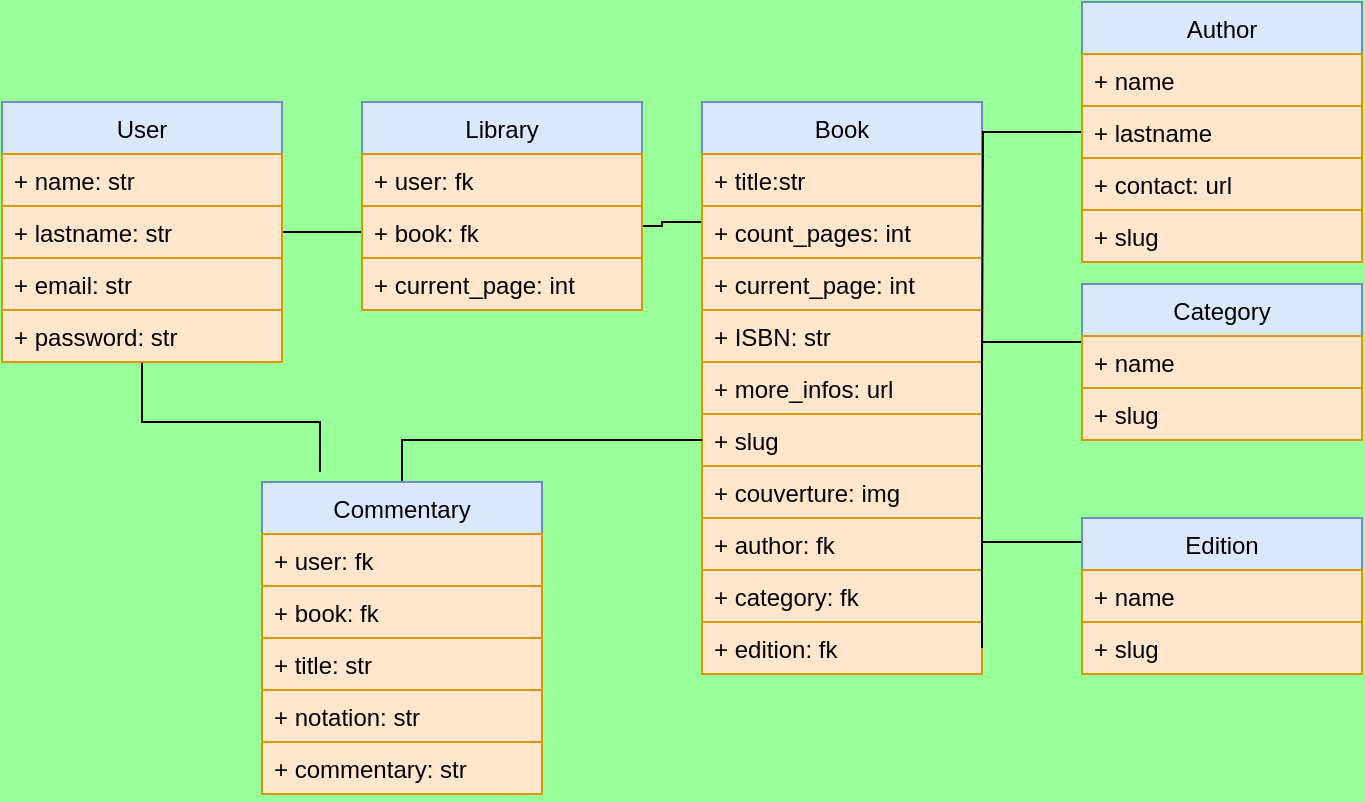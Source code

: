 <mxfile version="17.2.4" type="device"><diagram id="jw75CQpsn83hRO4EYYG2" name="Page-1"><mxGraphModel dx="868" dy="553" grid="1" gridSize="10" guides="1" tooltips="1" connect="1" arrows="1" fold="1" page="1" pageScale="1" pageWidth="827" pageHeight="1169" background="#99FF99" math="0" shadow="0"><root><mxCell id="0"/><mxCell id="1" parent="0"/><mxCell id="OvlJ1zPJnb34zydj4epL-12" style="edgeStyle=orthogonalEdgeStyle;rounded=0;orthogonalLoop=1;jettySize=auto;html=1;entryX=0;entryY=0.5;entryDx=0;entryDy=0;endArrow=none;endFill=0;" edge="1" parent="1" source="WjOVuIS_C_xh7FMgEXNU-1" target="OvlJ1zPJnb34zydj4epL-9"><mxGeometry relative="1" as="geometry"/></mxCell><mxCell id="OvlJ1zPJnb34zydj4epL-14" style="edgeStyle=orthogonalEdgeStyle;rounded=0;orthogonalLoop=1;jettySize=auto;html=1;entryX=0.207;entryY=-0.038;entryDx=0;entryDy=0;entryPerimeter=0;endArrow=none;endFill=0;" edge="1" parent="1" source="WjOVuIS_C_xh7FMgEXNU-1" target="OvlJ1zPJnb34zydj4epL-1"><mxGeometry relative="1" as="geometry"/></mxCell><mxCell id="WjOVuIS_C_xh7FMgEXNU-1" value="User" style="swimlane;fontStyle=0;childLayout=stackLayout;horizontal=1;startSize=26;fillColor=#dae8fc;horizontalStack=0;resizeParent=1;resizeParentMax=0;resizeLast=0;collapsible=1;marginBottom=0;labelBackgroundColor=none;strokeColor=#6c8ebf;" parent="1" vertex="1"><mxGeometry x="50" y="120" width="140" height="130" as="geometry"/></mxCell><mxCell id="WjOVuIS_C_xh7FMgEXNU-2" value="+ name: str" style="text;strokeColor=#d79b00;fillColor=#ffe6cc;align=left;verticalAlign=top;spacingLeft=4;spacingRight=4;overflow=hidden;rotatable=0;points=[[0,0.5],[1,0.5]];portConstraint=eastwest;" parent="WjOVuIS_C_xh7FMgEXNU-1" vertex="1"><mxGeometry y="26" width="140" height="26" as="geometry"/></mxCell><mxCell id="WjOVuIS_C_xh7FMgEXNU-3" value="+ lastname: str" style="text;strokeColor=#d79b00;fillColor=#ffe6cc;align=left;verticalAlign=top;spacingLeft=4;spacingRight=4;overflow=hidden;rotatable=0;points=[[0,0.5],[1,0.5]];portConstraint=eastwest;" parent="WjOVuIS_C_xh7FMgEXNU-1" vertex="1"><mxGeometry y="52" width="140" height="26" as="geometry"/></mxCell><mxCell id="WjOVuIS_C_xh7FMgEXNU-4" value="+ email: str" style="text;strokeColor=#d79b00;fillColor=#ffe6cc;align=left;verticalAlign=top;spacingLeft=4;spacingRight=4;overflow=hidden;rotatable=0;points=[[0,0.5],[1,0.5]];portConstraint=eastwest;" parent="WjOVuIS_C_xh7FMgEXNU-1" vertex="1"><mxGeometry y="78" width="140" height="26" as="geometry"/></mxCell><mxCell id="h6KIVcUZBPLd6REYuN6b-1" value="+ password: str" style="text;strokeColor=#d79b00;fillColor=#ffe6cc;align=left;verticalAlign=top;spacingLeft=4;spacingRight=4;overflow=hidden;rotatable=0;points=[[0,0.5],[1,0.5]];portConstraint=eastwest;" parent="WjOVuIS_C_xh7FMgEXNU-1" vertex="1"><mxGeometry y="104" width="140" height="26" as="geometry"/></mxCell><mxCell id="OvlJ1zPJnb34zydj4epL-13" style="edgeStyle=orthogonalEdgeStyle;rounded=0;orthogonalLoop=1;jettySize=auto;html=1;entryX=1;entryY=0.5;entryDx=0;entryDy=0;endArrow=none;endFill=0;" edge="1" parent="1" source="h6KIVcUZBPLd6REYuN6b-2" target="OvlJ1zPJnb34zydj4epL-7"><mxGeometry relative="1" as="geometry"><Array as="points"><mxPoint x="380" y="180"/><mxPoint x="380" y="182"/><mxPoint x="370" y="182"/></Array></mxGeometry></mxCell><mxCell id="h6KIVcUZBPLd6REYuN6b-2" value="Book" style="swimlane;fontStyle=0;childLayout=stackLayout;horizontal=1;startSize=26;fillColor=#dae8fc;horizontalStack=0;resizeParent=1;resizeParentMax=0;resizeLast=0;collapsible=1;marginBottom=0;strokeColor=#6c8ebf;" parent="1" vertex="1"><mxGeometry x="400" y="120" width="140" height="286" as="geometry"><mxRectangle x="400" y="160" width="60" height="120" as="alternateBounds"/></mxGeometry></mxCell><mxCell id="h6KIVcUZBPLd6REYuN6b-3" value="+ title:str" style="text;strokeColor=#d79b00;fillColor=#ffe6cc;align=left;verticalAlign=top;spacingLeft=4;spacingRight=4;overflow=hidden;rotatable=0;points=[[0,0.5],[1,0.5]];portConstraint=eastwest;" parent="h6KIVcUZBPLd6REYuN6b-2" vertex="1"><mxGeometry y="26" width="140" height="26" as="geometry"/></mxCell><mxCell id="h6KIVcUZBPLd6REYuN6b-4" value="+ count_pages: int" style="text;strokeColor=#d79b00;fillColor=#ffe6cc;align=left;verticalAlign=top;spacingLeft=4;spacingRight=4;overflow=hidden;rotatable=0;points=[[0,0.5],[1,0.5]];portConstraint=eastwest;" parent="h6KIVcUZBPLd6REYuN6b-2" vertex="1"><mxGeometry y="52" width="140" height="26" as="geometry"/></mxCell><mxCell id="-TG6Y20_GTpXQI4OTh_4-6" value="+ current_page: int" style="text;strokeColor=#d79b00;fillColor=#ffe6cc;align=left;verticalAlign=top;spacingLeft=4;spacingRight=4;overflow=hidden;rotatable=0;points=[[0,0.5],[1,0.5]];portConstraint=eastwest;" parent="h6KIVcUZBPLd6REYuN6b-2" vertex="1"><mxGeometry y="78" width="140" height="26" as="geometry"/></mxCell><mxCell id="-TG6Y20_GTpXQI4OTh_4-5" value="+ ISBN: str" style="text;strokeColor=#d79b00;fillColor=#ffe6cc;align=left;verticalAlign=top;spacingLeft=4;spacingRight=4;overflow=hidden;rotatable=0;points=[[0,0.5],[1,0.5]];portConstraint=eastwest;" parent="h6KIVcUZBPLd6REYuN6b-2" vertex="1"><mxGeometry y="104" width="140" height="26" as="geometry"/></mxCell><mxCell id="-TG6Y20_GTpXQI4OTh_4-7" value="+ more_infos: url" style="text;strokeColor=#d79b00;fillColor=#ffe6cc;align=left;verticalAlign=top;spacingLeft=4;spacingRight=4;overflow=hidden;rotatable=0;points=[[0,0.5],[1,0.5]];portConstraint=eastwest;" parent="h6KIVcUZBPLd6REYuN6b-2" vertex="1"><mxGeometry y="130" width="140" height="26" as="geometry"/></mxCell><mxCell id="h6KIVcUZBPLd6REYuN6b-16" value="+ slug" style="text;strokeColor=#d79b00;fillColor=#ffe6cc;align=left;verticalAlign=top;spacingLeft=4;spacingRight=4;overflow=hidden;rotatable=0;points=[[0,0.5],[1,0.5]];portConstraint=eastwest;" parent="h6KIVcUZBPLd6REYuN6b-2" vertex="1"><mxGeometry y="156" width="140" height="26" as="geometry"/></mxCell><mxCell id="h6KIVcUZBPLd6REYuN6b-17" value="+ couverture: img" style="text;strokeColor=#d79b00;fillColor=#ffe6cc;align=left;verticalAlign=top;spacingLeft=4;spacingRight=4;overflow=hidden;rotatable=0;points=[[0,0.5],[1,0.5]];portConstraint=eastwest;" parent="h6KIVcUZBPLd6REYuN6b-2" vertex="1"><mxGeometry y="182" width="140" height="26" as="geometry"/></mxCell><mxCell id="h6KIVcUZBPLd6REYuN6b-5" value="+ author: fk" style="text;strokeColor=#d79b00;fillColor=#ffe6cc;align=left;verticalAlign=top;spacingLeft=4;spacingRight=4;overflow=hidden;rotatable=0;points=[[0,0.5],[1,0.5]];portConstraint=eastwest;" parent="h6KIVcUZBPLd6REYuN6b-2" vertex="1"><mxGeometry y="208" width="140" height="26" as="geometry"/></mxCell><mxCell id="h6KIVcUZBPLd6REYuN6b-6" value="+ category: fk" style="text;strokeColor=#d79b00;fillColor=#ffe6cc;align=left;verticalAlign=top;spacingLeft=4;spacingRight=4;overflow=hidden;rotatable=0;points=[[0,0.5],[1,0.5]];portConstraint=eastwest;" parent="h6KIVcUZBPLd6REYuN6b-2" vertex="1"><mxGeometry y="234" width="140" height="26" as="geometry"/></mxCell><mxCell id="h6KIVcUZBPLd6REYuN6b-21" value="+ edition: fk" style="text;strokeColor=#d79b00;fillColor=#ffe6cc;align=left;verticalAlign=top;spacingLeft=4;spacingRight=4;overflow=hidden;rotatable=0;points=[[0,0.5],[1,0.5]];portConstraint=eastwest;" parent="h6KIVcUZBPLd6REYuN6b-2" vertex="1"><mxGeometry y="260" width="140" height="26" as="geometry"/></mxCell><mxCell id="h6KIVcUZBPLd6REYuN6b-19" style="edgeStyle=orthogonalEdgeStyle;rounded=0;orthogonalLoop=1;jettySize=auto;html=1;endArrow=none;endFill=0;" parent="1" source="h6KIVcUZBPLd6REYuN6b-7" edge="1"><mxGeometry relative="1" as="geometry"><mxPoint x="540" y="250" as="targetPoint"/></mxGeometry></mxCell><mxCell id="h6KIVcUZBPLd6REYuN6b-7" value="Author" style="swimlane;fontStyle=0;childLayout=stackLayout;horizontal=1;startSize=26;fillColor=#dae8fc;horizontalStack=0;resizeParent=1;resizeParentMax=0;resizeLast=0;collapsible=1;marginBottom=0;strokeColor=#6c8ebf;" parent="1" vertex="1"><mxGeometry x="590" y="70" width="140" height="130" as="geometry"/></mxCell><mxCell id="h6KIVcUZBPLd6REYuN6b-8" value="+ name" style="text;strokeColor=#d79b00;fillColor=#ffe6cc;align=left;verticalAlign=top;spacingLeft=4;spacingRight=4;overflow=hidden;rotatable=0;points=[[0,0.5],[1,0.5]];portConstraint=eastwest;" parent="h6KIVcUZBPLd6REYuN6b-7" vertex="1"><mxGeometry y="26" width="140" height="26" as="geometry"/></mxCell><mxCell id="h6KIVcUZBPLd6REYuN6b-9" value="+ lastname" style="text;strokeColor=#d79b00;fillColor=#ffe6cc;align=left;verticalAlign=top;spacingLeft=4;spacingRight=4;overflow=hidden;rotatable=0;points=[[0,0.5],[1,0.5]];portConstraint=eastwest;" parent="h6KIVcUZBPLd6REYuN6b-7" vertex="1"><mxGeometry y="52" width="140" height="26" as="geometry"/></mxCell><mxCell id="h6KIVcUZBPLd6REYuN6b-10" value="+ contact: url" style="text;strokeColor=#d79b00;fillColor=#ffe6cc;align=left;verticalAlign=top;spacingLeft=4;spacingRight=4;overflow=hidden;rotatable=0;points=[[0,0.5],[1,0.5]];portConstraint=eastwest;" parent="h6KIVcUZBPLd6REYuN6b-7" vertex="1"><mxGeometry y="78" width="140" height="26" as="geometry"/></mxCell><mxCell id="-TG6Y20_GTpXQI4OTh_4-2" value="+ slug" style="text;strokeColor=#d79b00;fillColor=#ffe6cc;align=left;verticalAlign=top;spacingLeft=4;spacingRight=4;overflow=hidden;rotatable=0;points=[[0,0.5],[1,0.5]];portConstraint=eastwest;" parent="h6KIVcUZBPLd6REYuN6b-7" vertex="1"><mxGeometry y="104" width="140" height="26" as="geometry"/></mxCell><mxCell id="h6KIVcUZBPLd6REYuN6b-20" style="edgeStyle=orthogonalEdgeStyle;rounded=0;orthogonalLoop=1;jettySize=auto;html=1;entryX=1;entryY=0.5;entryDx=0;entryDy=0;endArrow=none;endFill=0;" parent="1" source="h6KIVcUZBPLd6REYuN6b-12" target="h6KIVcUZBPLd6REYuN6b-6" edge="1"><mxGeometry relative="1" as="geometry"><Array as="points"><mxPoint x="540" y="240"/></Array></mxGeometry></mxCell><mxCell id="h6KIVcUZBPLd6REYuN6b-12" value="Category" style="swimlane;fontStyle=0;childLayout=stackLayout;horizontal=1;startSize=26;fillColor=#dae8fc;horizontalStack=0;resizeParent=1;resizeParentMax=0;resizeLast=0;collapsible=1;marginBottom=0;strokeColor=#6c8ebf;" parent="1" vertex="1"><mxGeometry x="590" y="211" width="140" height="78" as="geometry"/></mxCell><mxCell id="h6KIVcUZBPLd6REYuN6b-13" value="+ name" style="text;strokeColor=#d79b00;fillColor=#ffe6cc;align=left;verticalAlign=top;spacingLeft=4;spacingRight=4;overflow=hidden;rotatable=0;points=[[0,0.5],[1,0.5]];portConstraint=eastwest;" parent="h6KIVcUZBPLd6REYuN6b-12" vertex="1"><mxGeometry y="26" width="140" height="26" as="geometry"/></mxCell><mxCell id="-TG6Y20_GTpXQI4OTh_4-3" value="+ slug" style="text;strokeColor=#d79b00;fillColor=#ffe6cc;align=left;verticalAlign=top;spacingLeft=4;spacingRight=4;overflow=hidden;rotatable=0;points=[[0,0.5],[1,0.5]];portConstraint=eastwest;" parent="h6KIVcUZBPLd6REYuN6b-12" vertex="1"><mxGeometry y="52" width="140" height="26" as="geometry"/></mxCell><mxCell id="-TG6Y20_GTpXQI4OTh_4-1" style="edgeStyle=orthogonalEdgeStyle;rounded=0;orthogonalLoop=1;jettySize=auto;html=1;entryX=1;entryY=0.5;entryDx=0;entryDy=0;endArrow=none;endFill=0;" parent="1" source="h6KIVcUZBPLd6REYuN6b-22" target="h6KIVcUZBPLd6REYuN6b-21" edge="1"><mxGeometry relative="1" as="geometry"><Array as="points"><mxPoint x="540" y="340"/></Array></mxGeometry></mxCell><mxCell id="h6KIVcUZBPLd6REYuN6b-22" value="Edition" style="swimlane;fontStyle=0;childLayout=stackLayout;horizontal=1;startSize=26;fillColor=#dae8fc;horizontalStack=0;resizeParent=1;resizeParentMax=0;resizeLast=0;collapsible=1;marginBottom=0;strokeColor=#6c8ebf;" parent="1" vertex="1"><mxGeometry x="590" y="328" width="140" height="78" as="geometry"/></mxCell><mxCell id="h6KIVcUZBPLd6REYuN6b-23" value="+ name" style="text;strokeColor=#d79b00;fillColor=#ffe6cc;align=left;verticalAlign=top;spacingLeft=4;spacingRight=4;overflow=hidden;rotatable=0;points=[[0,0.5],[1,0.5]];portConstraint=eastwest;" parent="h6KIVcUZBPLd6REYuN6b-22" vertex="1"><mxGeometry y="26" width="140" height="26" as="geometry"/></mxCell><mxCell id="-TG6Y20_GTpXQI4OTh_4-4" value="+ slug" style="text;strokeColor=#d79b00;fillColor=#ffe6cc;align=left;verticalAlign=top;spacingLeft=4;spacingRight=4;overflow=hidden;rotatable=0;points=[[0,0.5],[1,0.5]];portConstraint=eastwest;" parent="h6KIVcUZBPLd6REYuN6b-22" vertex="1"><mxGeometry y="52" width="140" height="26" as="geometry"/></mxCell><mxCell id="OvlJ1zPJnb34zydj4epL-16" style="edgeStyle=orthogonalEdgeStyle;rounded=0;orthogonalLoop=1;jettySize=auto;html=1;entryX=0;entryY=0.5;entryDx=0;entryDy=0;endArrow=none;endFill=0;" edge="1" parent="1" source="OvlJ1zPJnb34zydj4epL-1" target="h6KIVcUZBPLd6REYuN6b-16"><mxGeometry relative="1" as="geometry"/></mxCell><mxCell id="OvlJ1zPJnb34zydj4epL-1" value="Commentary" style="swimlane;fontStyle=0;childLayout=stackLayout;horizontal=1;startSize=26;fillColor=#dae8fc;horizontalStack=0;resizeParent=1;resizeParentMax=0;resizeLast=0;collapsible=1;marginBottom=0;labelBackgroundColor=none;strokeColor=#6c8ebf;" vertex="1" parent="1"><mxGeometry x="180" y="310" width="140" height="130" as="geometry"/></mxCell><mxCell id="OvlJ1zPJnb34zydj4epL-2" value="+ user: fk" style="text;strokeColor=#d79b00;fillColor=#ffe6cc;align=left;verticalAlign=top;spacingLeft=4;spacingRight=4;overflow=hidden;rotatable=0;points=[[0,0.5],[1,0.5]];portConstraint=eastwest;" vertex="1" parent="OvlJ1zPJnb34zydj4epL-1"><mxGeometry y="26" width="140" height="26" as="geometry"/></mxCell><mxCell id="OvlJ1zPJnb34zydj4epL-3" value="+ book: fk" style="text;strokeColor=#d79b00;fillColor=#ffe6cc;align=left;verticalAlign=top;spacingLeft=4;spacingRight=4;overflow=hidden;rotatable=0;points=[[0,0.5],[1,0.5]];portConstraint=eastwest;" vertex="1" parent="OvlJ1zPJnb34zydj4epL-1"><mxGeometry y="52" width="140" height="26" as="geometry"/></mxCell><mxCell id="OvlJ1zPJnb34zydj4epL-4" value="+ title: str" style="text;strokeColor=#d79b00;fillColor=#ffe6cc;align=left;verticalAlign=top;spacingLeft=4;spacingRight=4;overflow=hidden;rotatable=0;points=[[0,0.5],[1,0.5]];portConstraint=eastwest;" vertex="1" parent="OvlJ1zPJnb34zydj4epL-1"><mxGeometry y="78" width="140" height="26" as="geometry"/></mxCell><mxCell id="OvlJ1zPJnb34zydj4epL-5" value="+ notation: str" style="text;strokeColor=#d79b00;fillColor=#ffe6cc;align=left;verticalAlign=top;spacingLeft=4;spacingRight=4;overflow=hidden;rotatable=0;points=[[0,0.5],[1,0.5]];portConstraint=eastwest;" vertex="1" parent="OvlJ1zPJnb34zydj4epL-1"><mxGeometry y="104" width="140" height="26" as="geometry"/></mxCell><mxCell id="OvlJ1zPJnb34zydj4epL-6" value="+ commentary: str" style="text;strokeColor=#d79b00;fillColor=#ffe6cc;align=left;verticalAlign=top;spacingLeft=4;spacingRight=4;overflow=hidden;rotatable=0;points=[[0,0.5],[1,0.5]];portConstraint=eastwest;" vertex="1" parent="1"><mxGeometry x="180" y="440" width="140" height="26" as="geometry"/></mxCell><mxCell id="OvlJ1zPJnb34zydj4epL-7" value="Library" style="swimlane;fontStyle=0;childLayout=stackLayout;horizontal=1;startSize=26;fillColor=#dae8fc;horizontalStack=0;resizeParent=1;resizeParentMax=0;resizeLast=0;collapsible=1;marginBottom=0;labelBackgroundColor=none;strokeColor=#6c8ebf;" vertex="1" parent="1"><mxGeometry x="230" y="120" width="140" height="104" as="geometry"/></mxCell><mxCell id="OvlJ1zPJnb34zydj4epL-8" value="+ user: fk" style="text;strokeColor=#d79b00;fillColor=#ffe6cc;align=left;verticalAlign=top;spacingLeft=4;spacingRight=4;overflow=hidden;rotatable=0;points=[[0,0.5],[1,0.5]];portConstraint=eastwest;" vertex="1" parent="OvlJ1zPJnb34zydj4epL-7"><mxGeometry y="26" width="140" height="26" as="geometry"/></mxCell><mxCell id="OvlJ1zPJnb34zydj4epL-9" value="+ book: fk" style="text;strokeColor=#d79b00;fillColor=#ffe6cc;align=left;verticalAlign=top;spacingLeft=4;spacingRight=4;overflow=hidden;rotatable=0;points=[[0,0.5],[1,0.5]];portConstraint=eastwest;" vertex="1" parent="OvlJ1zPJnb34zydj4epL-7"><mxGeometry y="52" width="140" height="26" as="geometry"/></mxCell><mxCell id="OvlJ1zPJnb34zydj4epL-10" value="+ current_page: int" style="text;strokeColor=#d79b00;fillColor=#ffe6cc;align=left;verticalAlign=top;spacingLeft=4;spacingRight=4;overflow=hidden;rotatable=0;points=[[0,0.5],[1,0.5]];portConstraint=eastwest;" vertex="1" parent="OvlJ1zPJnb34zydj4epL-7"><mxGeometry y="78" width="140" height="26" as="geometry"/></mxCell></root></mxGraphModel></diagram></mxfile>